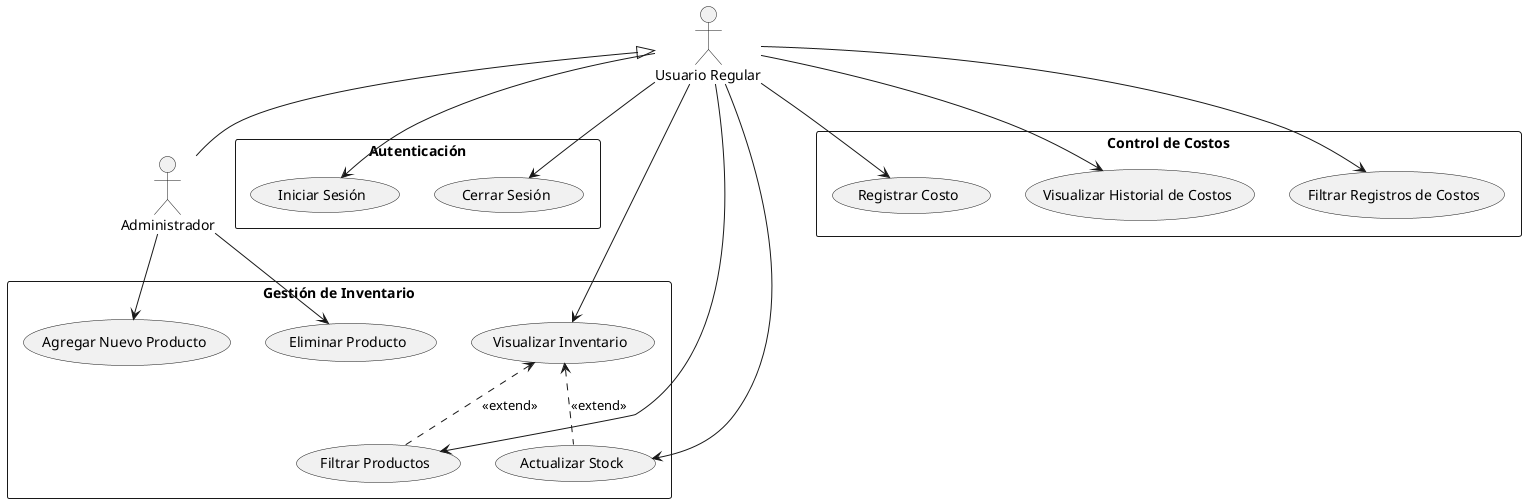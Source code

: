 @startuml Ritmichell_Sistema_Inventarios

' Definición de actores
actor "Administrador" as Admin
actor "Usuario Regular" as User

' Paquete de Autenticación
rectangle "Autenticación" {
  usecase "Iniciar Sesión" as UC1
  usecase "Cerrar Sesión" as UC2
}

' Paquete de Gestión de Inventario
rectangle "Gestión de Inventario" {
  usecase "Visualizar Inventario" as UC3
  usecase "Filtrar Productos" as UC4
  usecase "Actualizar Stock" as UC5
  usecase "Agregar Nuevo Producto" as UC6
  usecase "Eliminar Producto" as UC7
}

' Paquete de Control de Costos
rectangle "Control de Costos" {
  usecase "Registrar Costo" as UC8
  usecase "Visualizar Historial de Costos" as UC9
  usecase "Filtrar Registros de Costos" as UC10
}

' Relaciones entre casos de uso
UC3 <.. UC4 : <<extend>>
UC3 <.. UC5 : <<extend>>

' Relaciones de herencia entre actores
User <|-- Admin

' Relaciones entre actores y casos de uso
User --> UC1
User --> UC2
User --> UC3
User --> UC4
User --> UC5
User --> UC8
User --> UC9
User --> UC10

Admin --> UC6
Admin --> UC7

@enduml